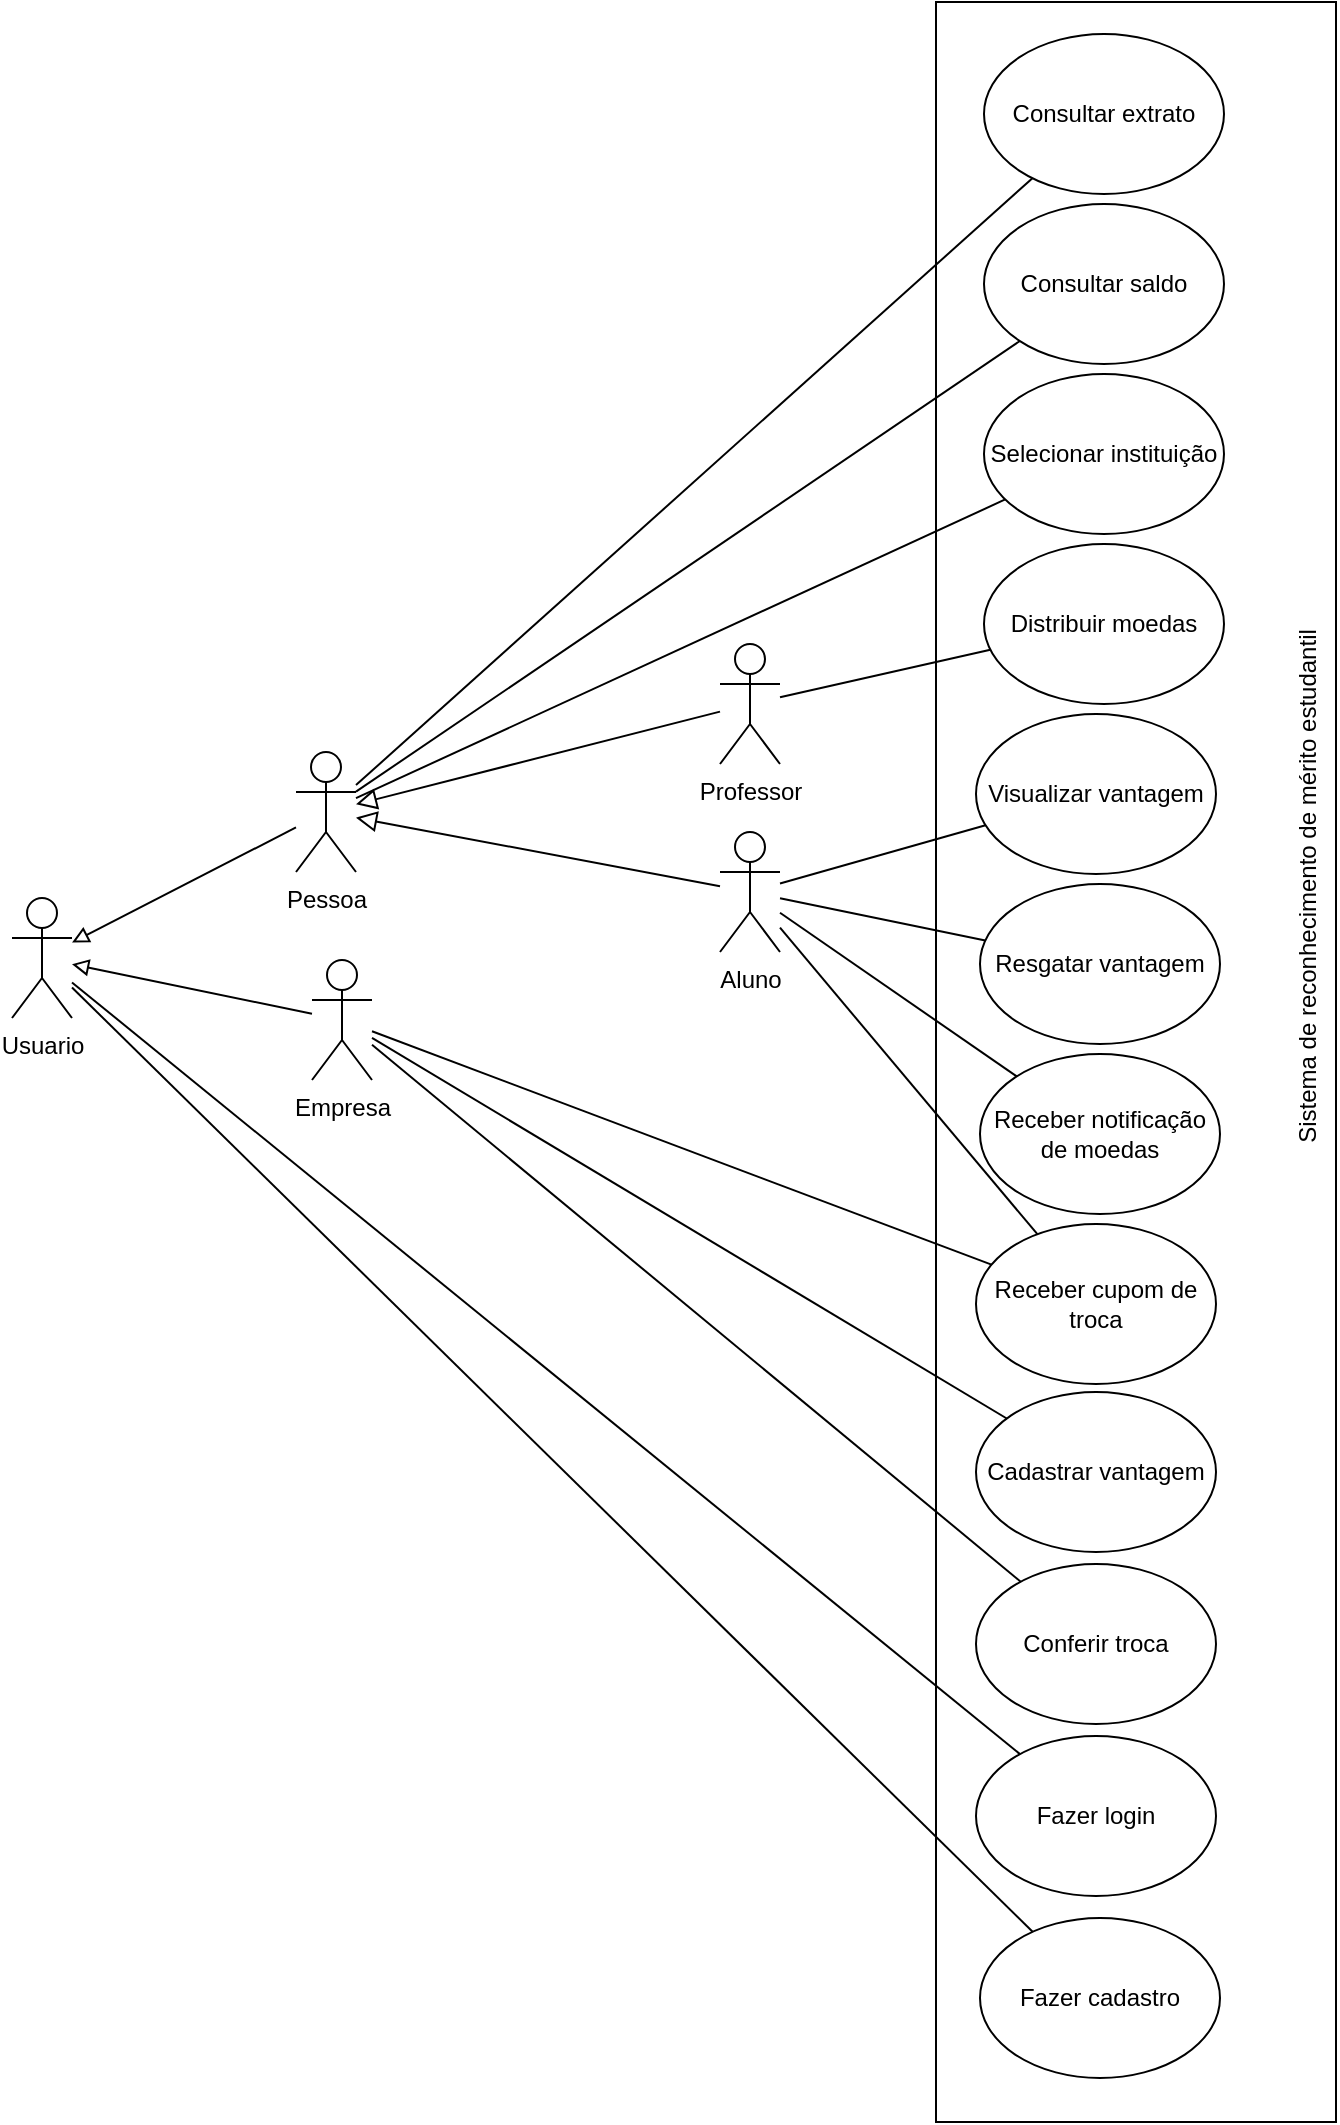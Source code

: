 <mxfile version="26.2.13">
  <diagram name="Página-1" id="puuZh4EdLjUnwxaKI_Gj">
    <mxGraphModel grid="0" page="0" gridSize="10" guides="1" tooltips="1" connect="1" arrows="1" fold="1" pageScale="1" pageWidth="2000" pageHeight="2000" math="0" shadow="0">
      <root>
        <mxCell id="0" />
        <mxCell id="1" parent="0" />
        <mxCell id="55Vrt-mXsHKYFI6cj5mB-34" value="" style="rounded=0;whiteSpace=wrap;html=1;rotation=-90;" vertex="1" parent="1">
          <mxGeometry x="-390" y="-32" width="1060" height="200" as="geometry" />
        </mxCell>
        <mxCell id="_jAADGRznZQ2d4b5v9Fu-1" value="Pessoa" style="shape=umlActor;verticalLabelPosition=bottom;verticalAlign=top;html=1;outlineConnect=0;" vertex="1" parent="1">
          <mxGeometry x="-280" y="-87" width="30" height="60" as="geometry" />
        </mxCell>
        <mxCell id="_jAADGRznZQ2d4b5v9Fu-4" value="Fazer cadastro" style="ellipse;whiteSpace=wrap;html=1;" vertex="1" parent="1">
          <mxGeometry x="62" y="496" width="120" height="80" as="geometry" />
        </mxCell>
        <mxCell id="_jAADGRznZQ2d4b5v9Fu-5" value="" style="endArrow=none;html=1;rounded=0;fontSize=12;startSize=8;endSize=8;curved=1;" edge="1" parent="1" source="_jAADGRznZQ2d4b5v9Fu-6" target="55Vrt-mXsHKYFI6cj5mB-1">
          <mxGeometry width="50" height="50" relative="1" as="geometry">
            <mxPoint x="205" y="245" as="sourcePoint" />
            <mxPoint x="185" y="122" as="targetPoint" />
          </mxGeometry>
        </mxCell>
        <mxCell id="_jAADGRznZQ2d4b5v9Fu-6" value="Fazer login" style="ellipse;whiteSpace=wrap;html=1;" vertex="1" parent="1">
          <mxGeometry x="60" y="405" width="120" height="80" as="geometry" />
        </mxCell>
        <mxCell id="_jAADGRznZQ2d4b5v9Fu-7" value="" style="endArrow=none;html=1;rounded=0;fontSize=12;startSize=8;endSize=8;curved=1;" edge="1" parent="1" source="_jAADGRznZQ2d4b5v9Fu-8" target="_jAADGRznZQ2d4b5v9Fu-1">
          <mxGeometry width="50" height="50" relative="1" as="geometry">
            <mxPoint x="215" y="255" as="sourcePoint" />
            <mxPoint x="200" y="134" as="targetPoint" />
          </mxGeometry>
        </mxCell>
        <mxCell id="_jAADGRznZQ2d4b5v9Fu-8" value="Consultar extrato" style="ellipse;whiteSpace=wrap;html=1;" vertex="1" parent="1">
          <mxGeometry x="64" y="-446" width="120" height="80" as="geometry" />
        </mxCell>
        <mxCell id="_jAADGRznZQ2d4b5v9Fu-9" value="" style="endArrow=none;html=1;rounded=0;fontSize=12;startSize=8;endSize=8;curved=1;" edge="1" parent="1" source="_jAADGRznZQ2d4b5v9Fu-10" target="_jAADGRznZQ2d4b5v9Fu-1">
          <mxGeometry width="50" height="50" relative="1" as="geometry">
            <mxPoint x="366" y="255" as="sourcePoint" />
            <mxPoint x="335" y="92" as="targetPoint" />
          </mxGeometry>
        </mxCell>
        <mxCell id="_jAADGRznZQ2d4b5v9Fu-10" value="Consultar saldo" style="ellipse;whiteSpace=wrap;html=1;" vertex="1" parent="1">
          <mxGeometry x="64" y="-361" width="120" height="80" as="geometry" />
        </mxCell>
        <mxCell id="_jAADGRznZQ2d4b5v9Fu-17" style="edgeStyle=none;curved=1;rounded=0;orthogonalLoop=1;jettySize=auto;html=1;fontSize=12;startSize=8;endSize=8;endArrow=none;startFill=0;" edge="1" parent="1" source="_jAADGRznZQ2d4b5v9Fu-11" target="_jAADGRznZQ2d4b5v9Fu-16">
          <mxGeometry relative="1" as="geometry" />
        </mxCell>
        <mxCell id="_jAADGRznZQ2d4b5v9Fu-13" style="edgeStyle=none;curved=1;rounded=0;orthogonalLoop=1;jettySize=auto;html=1;fontSize=12;startSize=8;endSize=8;endArrow=block;endFill=0;" edge="1" parent="1" source="_jAADGRznZQ2d4b5v9Fu-11" target="_jAADGRznZQ2d4b5v9Fu-1">
          <mxGeometry relative="1" as="geometry">
            <mxPoint x="296" y="31" as="targetPoint" />
          </mxGeometry>
        </mxCell>
        <mxCell id="_jAADGRznZQ2d4b5v9Fu-15" style="edgeStyle=none;curved=1;rounded=0;orthogonalLoop=1;jettySize=auto;html=1;fontSize=12;startSize=8;endSize=8;endArrow=block;endFill=0;" edge="1" parent="1" source="_jAADGRznZQ2d4b5v9Fu-14" target="_jAADGRznZQ2d4b5v9Fu-1">
          <mxGeometry relative="1" as="geometry" />
        </mxCell>
        <mxCell id="_jAADGRznZQ2d4b5v9Fu-14" value="Aluno" style="shape=umlActor;verticalLabelPosition=bottom;verticalAlign=top;html=1;outlineConnect=0;" vertex="1" parent="1">
          <mxGeometry x="-68" y="-47" width="30" height="60" as="geometry" />
        </mxCell>
        <mxCell id="_jAADGRznZQ2d4b5v9Fu-16" value="Distribuir moedas" style="ellipse;whiteSpace=wrap;html=1;" vertex="1" parent="1">
          <mxGeometry x="64" y="-191" width="120" height="80" as="geometry" />
        </mxCell>
        <mxCell id="55Vrt-mXsHKYFI6cj5mB-1" value="Usuario" style="shape=umlActor;verticalLabelPosition=bottom;verticalAlign=top;html=1;outlineConnect=0;" vertex="1" parent="1">
          <mxGeometry x="-422" y="-14" width="30" height="60" as="geometry" />
        </mxCell>
        <mxCell id="55Vrt-mXsHKYFI6cj5mB-4" value="" style="endArrow=block;html=1;rounded=0;endFill=0;" edge="1" parent="1" source="_jAADGRznZQ2d4b5v9Fu-1" target="55Vrt-mXsHKYFI6cj5mB-1">
          <mxGeometry width="50" height="50" relative="1" as="geometry">
            <mxPoint x="-13" y="170" as="sourcePoint" />
            <mxPoint x="37" y="120" as="targetPoint" />
          </mxGeometry>
        </mxCell>
        <mxCell id="55Vrt-mXsHKYFI6cj5mB-5" value="Empresa" style="shape=umlActor;verticalLabelPosition=bottom;verticalAlign=top;html=1;outlineConnect=0;" vertex="1" parent="1">
          <mxGeometry x="-272" y="17" width="30" height="60" as="geometry" />
        </mxCell>
        <mxCell id="55Vrt-mXsHKYFI6cj5mB-6" value="" style="endArrow=block;html=1;rounded=0;endFill=0;" edge="1" parent="1" source="55Vrt-mXsHKYFI6cj5mB-5" target="55Vrt-mXsHKYFI6cj5mB-1">
          <mxGeometry width="50" height="50" relative="1" as="geometry">
            <mxPoint x="109" y="146" as="sourcePoint" />
            <mxPoint x="159" y="96" as="targetPoint" />
          </mxGeometry>
        </mxCell>
        <mxCell id="55Vrt-mXsHKYFI6cj5mB-7" value="" style="endArrow=none;html=1;rounded=0;fontSize=12;startSize=8;endSize=8;curved=1;" edge="1" parent="1" source="_jAADGRznZQ2d4b5v9Fu-4" target="55Vrt-mXsHKYFI6cj5mB-1">
          <mxGeometry width="50" height="50" relative="1" as="geometry">
            <mxPoint x="12" y="-12" as="sourcePoint" />
            <mxPoint x="-392" y="15" as="targetPoint" />
          </mxGeometry>
        </mxCell>
        <mxCell id="_jAADGRznZQ2d4b5v9Fu-11" value="Professor" style="shape=umlActor;verticalLabelPosition=bottom;verticalAlign=top;html=1;outlineConnect=0;" vertex="1" parent="1">
          <mxGeometry x="-68" y="-141" width="30" height="60" as="geometry" />
        </mxCell>
        <mxCell id="55Vrt-mXsHKYFI6cj5mB-8" value="Receber cupom de troca" style="ellipse;whiteSpace=wrap;html=1;" vertex="1" parent="1">
          <mxGeometry x="60" y="149" width="120" height="80" as="geometry" />
        </mxCell>
        <mxCell id="55Vrt-mXsHKYFI6cj5mB-10" value="" style="endArrow=none;html=1;rounded=0;" edge="1" parent="1" source="_jAADGRznZQ2d4b5v9Fu-14" target="55Vrt-mXsHKYFI6cj5mB-8">
          <mxGeometry width="50" height="50" relative="1" as="geometry">
            <mxPoint x="6" y="-94" as="sourcePoint" />
            <mxPoint x="56" y="-144" as="targetPoint" />
          </mxGeometry>
        </mxCell>
        <mxCell id="55Vrt-mXsHKYFI6cj5mB-11" value="Resgatar vantagem" style="ellipse;whiteSpace=wrap;html=1;" vertex="1" parent="1">
          <mxGeometry x="62" y="-21" width="120" height="80" as="geometry" />
        </mxCell>
        <mxCell id="55Vrt-mXsHKYFI6cj5mB-12" value="" style="endArrow=none;html=1;rounded=0;" edge="1" parent="1" source="_jAADGRznZQ2d4b5v9Fu-14" target="55Vrt-mXsHKYFI6cj5mB-11">
          <mxGeometry width="50" height="50" relative="1" as="geometry">
            <mxPoint x="6" y="-94" as="sourcePoint" />
            <mxPoint x="56" y="-144" as="targetPoint" />
          </mxGeometry>
        </mxCell>
        <mxCell id="55Vrt-mXsHKYFI6cj5mB-13" value="Receber notificação de moedas" style="ellipse;whiteSpace=wrap;html=1;" vertex="1" parent="1">
          <mxGeometry x="62" y="64" width="120" height="80" as="geometry" />
        </mxCell>
        <mxCell id="55Vrt-mXsHKYFI6cj5mB-14" value="" style="endArrow=none;html=1;rounded=0;" edge="1" parent="1" source="_jAADGRznZQ2d4b5v9Fu-14" target="55Vrt-mXsHKYFI6cj5mB-13">
          <mxGeometry width="50" height="50" relative="1" as="geometry">
            <mxPoint x="-22" y="-123" as="sourcePoint" />
            <mxPoint x="71" y="-179" as="targetPoint" />
          </mxGeometry>
        </mxCell>
        <mxCell id="55Vrt-mXsHKYFI6cj5mB-16" value="Cadastrar vantagem" style="ellipse;whiteSpace=wrap;html=1;" vertex="1" parent="1">
          <mxGeometry x="60" y="233" width="120" height="80" as="geometry" />
        </mxCell>
        <mxCell id="55Vrt-mXsHKYFI6cj5mB-17" value="Visualizar vantagem" style="ellipse;whiteSpace=wrap;html=1;" vertex="1" parent="1">
          <mxGeometry x="60" y="-106" width="120" height="80" as="geometry" />
        </mxCell>
        <mxCell id="55Vrt-mXsHKYFI6cj5mB-18" value="" style="endArrow=none;html=1;rounded=0;" edge="1" parent="1" source="_jAADGRznZQ2d4b5v9Fu-14" target="55Vrt-mXsHKYFI6cj5mB-17">
          <mxGeometry width="50" height="50" relative="1" as="geometry">
            <mxPoint x="-22" y="-122" as="sourcePoint" />
            <mxPoint x="85" y="-180" as="targetPoint" />
          </mxGeometry>
        </mxCell>
        <mxCell id="55Vrt-mXsHKYFI6cj5mB-19" value="" style="endArrow=none;html=1;rounded=0;" edge="1" parent="1" source="55Vrt-mXsHKYFI6cj5mB-5" target="55Vrt-mXsHKYFI6cj5mB-16">
          <mxGeometry width="50" height="50" relative="1" as="geometry">
            <mxPoint x="-84" y="235" as="sourcePoint" />
            <mxPoint x="-34" y="185" as="targetPoint" />
          </mxGeometry>
        </mxCell>
        <mxCell id="55Vrt-mXsHKYFI6cj5mB-24" value="Conferir troca" style="ellipse;whiteSpace=wrap;html=1;" vertex="1" parent="1">
          <mxGeometry x="60" y="319" width="120" height="80" as="geometry" />
        </mxCell>
        <mxCell id="55Vrt-mXsHKYFI6cj5mB-25" value="" style="endArrow=none;html=1;rounded=0;" edge="1" parent="1" source="55Vrt-mXsHKYFI6cj5mB-5" target="55Vrt-mXsHKYFI6cj5mB-24">
          <mxGeometry width="50" height="50" relative="1" as="geometry">
            <mxPoint x="-82" y="342" as="sourcePoint" />
            <mxPoint x="-32" y="292" as="targetPoint" />
          </mxGeometry>
        </mxCell>
        <mxCell id="55Vrt-mXsHKYFI6cj5mB-26" value="Selecionar instituição" style="ellipse;whiteSpace=wrap;html=1;" vertex="1" parent="1">
          <mxGeometry x="64" y="-276" width="120" height="80" as="geometry" />
        </mxCell>
        <mxCell id="55Vrt-mXsHKYFI6cj5mB-27" value="" style="endArrow=none;html=1;rounded=0;" edge="1" parent="1" source="_jAADGRznZQ2d4b5v9Fu-1" target="55Vrt-mXsHKYFI6cj5mB-26">
          <mxGeometry width="50" height="50" relative="1" as="geometry">
            <mxPoint x="-82" y="-95" as="sourcePoint" />
            <mxPoint x="-32" y="-145" as="targetPoint" />
          </mxGeometry>
        </mxCell>
        <mxCell id="55Vrt-mXsHKYFI6cj5mB-31" value="" style="endArrow=none;html=1;rounded=0;" edge="1" parent="1" source="55Vrt-mXsHKYFI6cj5mB-5" target="55Vrt-mXsHKYFI6cj5mB-8">
          <mxGeometry width="50" height="50" relative="1" as="geometry">
            <mxPoint x="39" y="108" as="sourcePoint" />
            <mxPoint x="89" y="58" as="targetPoint" />
          </mxGeometry>
        </mxCell>
        <mxCell id="55Vrt-mXsHKYFI6cj5mB-35" value="Sistema de reconhecimento de mérito estudantil" style="text;html=1;align=center;verticalAlign=middle;whiteSpace=wrap;rounded=0;rotation=-90;" vertex="1" parent="1">
          <mxGeometry x="83" y="-35" width="286" height="30" as="geometry" />
        </mxCell>
      </root>
    </mxGraphModel>
  </diagram>
</mxfile>

